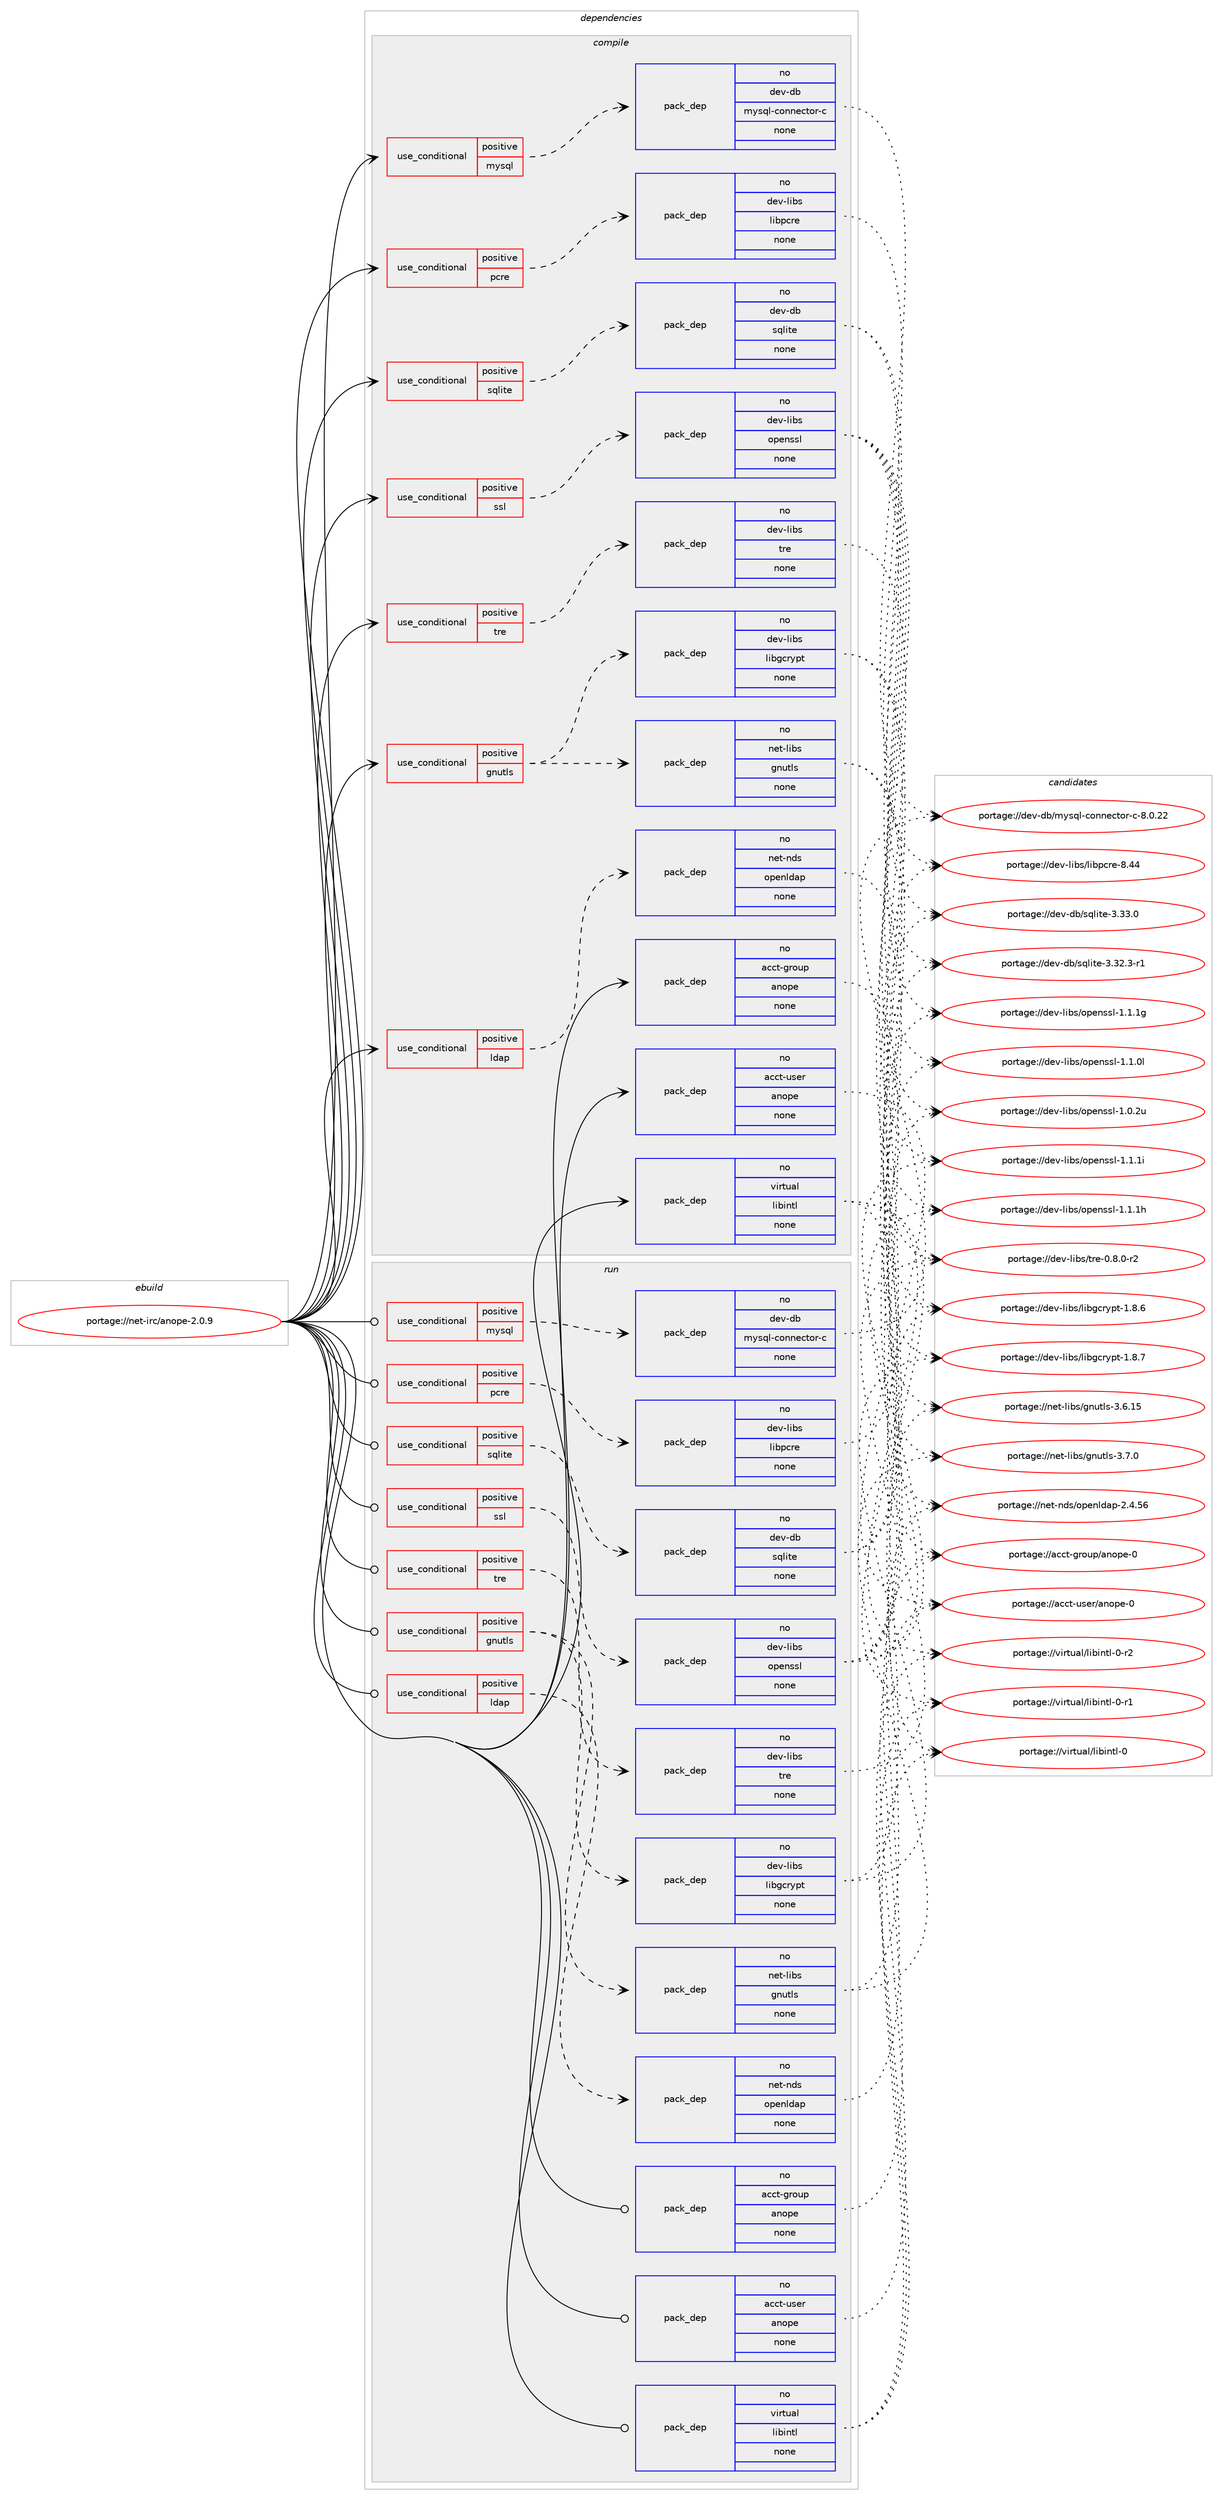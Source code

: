 digraph prolog {

# *************
# Graph options
# *************

newrank=true;
concentrate=true;
compound=true;
graph [rankdir=LR,fontname=Helvetica,fontsize=10,ranksep=1.5];#, ranksep=2.5, nodesep=0.2];
edge  [arrowhead=vee];
node  [fontname=Helvetica,fontsize=10];

# **********
# The ebuild
# **********

subgraph cluster_leftcol {
color=gray;
rank=same;
label=<<i>ebuild</i>>;
id [label="portage://net-irc/anope-2.0.9", color=red, width=4, href="../net-irc/anope-2.0.9.svg"];
}

# ****************
# The dependencies
# ****************

subgraph cluster_midcol {
color=gray;
label=<<i>dependencies</i>>;
subgraph cluster_compile {
fillcolor="#eeeeee";
style=filled;
label=<<i>compile</i>>;
subgraph cond3586 {
dependency12652 [label=<<TABLE BORDER="0" CELLBORDER="1" CELLSPACING="0" CELLPADDING="4"><TR><TD ROWSPAN="3" CELLPADDING="10">use_conditional</TD></TR><TR><TD>positive</TD></TR><TR><TD>gnutls</TD></TR></TABLE>>, shape=none, color=red];
subgraph pack8938 {
dependency12653 [label=<<TABLE BORDER="0" CELLBORDER="1" CELLSPACING="0" CELLPADDING="4" WIDTH="220"><TR><TD ROWSPAN="6" CELLPADDING="30">pack_dep</TD></TR><TR><TD WIDTH="110">no</TD></TR><TR><TD>net-libs</TD></TR><TR><TD>gnutls</TD></TR><TR><TD>none</TD></TR><TR><TD></TD></TR></TABLE>>, shape=none, color=blue];
}
dependency12652:e -> dependency12653:w [weight=20,style="dashed",arrowhead="vee"];
subgraph pack8939 {
dependency12654 [label=<<TABLE BORDER="0" CELLBORDER="1" CELLSPACING="0" CELLPADDING="4" WIDTH="220"><TR><TD ROWSPAN="6" CELLPADDING="30">pack_dep</TD></TR><TR><TD WIDTH="110">no</TD></TR><TR><TD>dev-libs</TD></TR><TR><TD>libgcrypt</TD></TR><TR><TD>none</TD></TR><TR><TD></TD></TR></TABLE>>, shape=none, color=blue];
}
dependency12652:e -> dependency12654:w [weight=20,style="dashed",arrowhead="vee"];
}
id:e -> dependency12652:w [weight=20,style="solid",arrowhead="vee"];
subgraph cond3587 {
dependency12655 [label=<<TABLE BORDER="0" CELLBORDER="1" CELLSPACING="0" CELLPADDING="4"><TR><TD ROWSPAN="3" CELLPADDING="10">use_conditional</TD></TR><TR><TD>positive</TD></TR><TR><TD>ldap</TD></TR></TABLE>>, shape=none, color=red];
subgraph pack8940 {
dependency12656 [label=<<TABLE BORDER="0" CELLBORDER="1" CELLSPACING="0" CELLPADDING="4" WIDTH="220"><TR><TD ROWSPAN="6" CELLPADDING="30">pack_dep</TD></TR><TR><TD WIDTH="110">no</TD></TR><TR><TD>net-nds</TD></TR><TR><TD>openldap</TD></TR><TR><TD>none</TD></TR><TR><TD></TD></TR></TABLE>>, shape=none, color=blue];
}
dependency12655:e -> dependency12656:w [weight=20,style="dashed",arrowhead="vee"];
}
id:e -> dependency12655:w [weight=20,style="solid",arrowhead="vee"];
subgraph cond3588 {
dependency12657 [label=<<TABLE BORDER="0" CELLBORDER="1" CELLSPACING="0" CELLPADDING="4"><TR><TD ROWSPAN="3" CELLPADDING="10">use_conditional</TD></TR><TR><TD>positive</TD></TR><TR><TD>mysql</TD></TR></TABLE>>, shape=none, color=red];
subgraph pack8941 {
dependency12658 [label=<<TABLE BORDER="0" CELLBORDER="1" CELLSPACING="0" CELLPADDING="4" WIDTH="220"><TR><TD ROWSPAN="6" CELLPADDING="30">pack_dep</TD></TR><TR><TD WIDTH="110">no</TD></TR><TR><TD>dev-db</TD></TR><TR><TD>mysql-connector-c</TD></TR><TR><TD>none</TD></TR><TR><TD></TD></TR></TABLE>>, shape=none, color=blue];
}
dependency12657:e -> dependency12658:w [weight=20,style="dashed",arrowhead="vee"];
}
id:e -> dependency12657:w [weight=20,style="solid",arrowhead="vee"];
subgraph cond3589 {
dependency12659 [label=<<TABLE BORDER="0" CELLBORDER="1" CELLSPACING="0" CELLPADDING="4"><TR><TD ROWSPAN="3" CELLPADDING="10">use_conditional</TD></TR><TR><TD>positive</TD></TR><TR><TD>pcre</TD></TR></TABLE>>, shape=none, color=red];
subgraph pack8942 {
dependency12660 [label=<<TABLE BORDER="0" CELLBORDER="1" CELLSPACING="0" CELLPADDING="4" WIDTH="220"><TR><TD ROWSPAN="6" CELLPADDING="30">pack_dep</TD></TR><TR><TD WIDTH="110">no</TD></TR><TR><TD>dev-libs</TD></TR><TR><TD>libpcre</TD></TR><TR><TD>none</TD></TR><TR><TD></TD></TR></TABLE>>, shape=none, color=blue];
}
dependency12659:e -> dependency12660:w [weight=20,style="dashed",arrowhead="vee"];
}
id:e -> dependency12659:w [weight=20,style="solid",arrowhead="vee"];
subgraph cond3590 {
dependency12661 [label=<<TABLE BORDER="0" CELLBORDER="1" CELLSPACING="0" CELLPADDING="4"><TR><TD ROWSPAN="3" CELLPADDING="10">use_conditional</TD></TR><TR><TD>positive</TD></TR><TR><TD>sqlite</TD></TR></TABLE>>, shape=none, color=red];
subgraph pack8943 {
dependency12662 [label=<<TABLE BORDER="0" CELLBORDER="1" CELLSPACING="0" CELLPADDING="4" WIDTH="220"><TR><TD ROWSPAN="6" CELLPADDING="30">pack_dep</TD></TR><TR><TD WIDTH="110">no</TD></TR><TR><TD>dev-db</TD></TR><TR><TD>sqlite</TD></TR><TR><TD>none</TD></TR><TR><TD></TD></TR></TABLE>>, shape=none, color=blue];
}
dependency12661:e -> dependency12662:w [weight=20,style="dashed",arrowhead="vee"];
}
id:e -> dependency12661:w [weight=20,style="solid",arrowhead="vee"];
subgraph cond3591 {
dependency12663 [label=<<TABLE BORDER="0" CELLBORDER="1" CELLSPACING="0" CELLPADDING="4"><TR><TD ROWSPAN="3" CELLPADDING="10">use_conditional</TD></TR><TR><TD>positive</TD></TR><TR><TD>ssl</TD></TR></TABLE>>, shape=none, color=red];
subgraph pack8944 {
dependency12664 [label=<<TABLE BORDER="0" CELLBORDER="1" CELLSPACING="0" CELLPADDING="4" WIDTH="220"><TR><TD ROWSPAN="6" CELLPADDING="30">pack_dep</TD></TR><TR><TD WIDTH="110">no</TD></TR><TR><TD>dev-libs</TD></TR><TR><TD>openssl</TD></TR><TR><TD>none</TD></TR><TR><TD></TD></TR></TABLE>>, shape=none, color=blue];
}
dependency12663:e -> dependency12664:w [weight=20,style="dashed",arrowhead="vee"];
}
id:e -> dependency12663:w [weight=20,style="solid",arrowhead="vee"];
subgraph cond3592 {
dependency12665 [label=<<TABLE BORDER="0" CELLBORDER="1" CELLSPACING="0" CELLPADDING="4"><TR><TD ROWSPAN="3" CELLPADDING="10">use_conditional</TD></TR><TR><TD>positive</TD></TR><TR><TD>tre</TD></TR></TABLE>>, shape=none, color=red];
subgraph pack8945 {
dependency12666 [label=<<TABLE BORDER="0" CELLBORDER="1" CELLSPACING="0" CELLPADDING="4" WIDTH="220"><TR><TD ROWSPAN="6" CELLPADDING="30">pack_dep</TD></TR><TR><TD WIDTH="110">no</TD></TR><TR><TD>dev-libs</TD></TR><TR><TD>tre</TD></TR><TR><TD>none</TD></TR><TR><TD></TD></TR></TABLE>>, shape=none, color=blue];
}
dependency12665:e -> dependency12666:w [weight=20,style="dashed",arrowhead="vee"];
}
id:e -> dependency12665:w [weight=20,style="solid",arrowhead="vee"];
subgraph pack8946 {
dependency12667 [label=<<TABLE BORDER="0" CELLBORDER="1" CELLSPACING="0" CELLPADDING="4" WIDTH="220"><TR><TD ROWSPAN="6" CELLPADDING="30">pack_dep</TD></TR><TR><TD WIDTH="110">no</TD></TR><TR><TD>acct-group</TD></TR><TR><TD>anope</TD></TR><TR><TD>none</TD></TR><TR><TD></TD></TR></TABLE>>, shape=none, color=blue];
}
id:e -> dependency12667:w [weight=20,style="solid",arrowhead="vee"];
subgraph pack8947 {
dependency12668 [label=<<TABLE BORDER="0" CELLBORDER="1" CELLSPACING="0" CELLPADDING="4" WIDTH="220"><TR><TD ROWSPAN="6" CELLPADDING="30">pack_dep</TD></TR><TR><TD WIDTH="110">no</TD></TR><TR><TD>acct-user</TD></TR><TR><TD>anope</TD></TR><TR><TD>none</TD></TR><TR><TD></TD></TR></TABLE>>, shape=none, color=blue];
}
id:e -> dependency12668:w [weight=20,style="solid",arrowhead="vee"];
subgraph pack8948 {
dependency12669 [label=<<TABLE BORDER="0" CELLBORDER="1" CELLSPACING="0" CELLPADDING="4" WIDTH="220"><TR><TD ROWSPAN="6" CELLPADDING="30">pack_dep</TD></TR><TR><TD WIDTH="110">no</TD></TR><TR><TD>virtual</TD></TR><TR><TD>libintl</TD></TR><TR><TD>none</TD></TR><TR><TD></TD></TR></TABLE>>, shape=none, color=blue];
}
id:e -> dependency12669:w [weight=20,style="solid",arrowhead="vee"];
}
subgraph cluster_compileandrun {
fillcolor="#eeeeee";
style=filled;
label=<<i>compile and run</i>>;
}
subgraph cluster_run {
fillcolor="#eeeeee";
style=filled;
label=<<i>run</i>>;
subgraph cond3593 {
dependency12670 [label=<<TABLE BORDER="0" CELLBORDER="1" CELLSPACING="0" CELLPADDING="4"><TR><TD ROWSPAN="3" CELLPADDING="10">use_conditional</TD></TR><TR><TD>positive</TD></TR><TR><TD>gnutls</TD></TR></TABLE>>, shape=none, color=red];
subgraph pack8949 {
dependency12671 [label=<<TABLE BORDER="0" CELLBORDER="1" CELLSPACING="0" CELLPADDING="4" WIDTH="220"><TR><TD ROWSPAN="6" CELLPADDING="30">pack_dep</TD></TR><TR><TD WIDTH="110">no</TD></TR><TR><TD>net-libs</TD></TR><TR><TD>gnutls</TD></TR><TR><TD>none</TD></TR><TR><TD></TD></TR></TABLE>>, shape=none, color=blue];
}
dependency12670:e -> dependency12671:w [weight=20,style="dashed",arrowhead="vee"];
subgraph pack8950 {
dependency12672 [label=<<TABLE BORDER="0" CELLBORDER="1" CELLSPACING="0" CELLPADDING="4" WIDTH="220"><TR><TD ROWSPAN="6" CELLPADDING="30">pack_dep</TD></TR><TR><TD WIDTH="110">no</TD></TR><TR><TD>dev-libs</TD></TR><TR><TD>libgcrypt</TD></TR><TR><TD>none</TD></TR><TR><TD></TD></TR></TABLE>>, shape=none, color=blue];
}
dependency12670:e -> dependency12672:w [weight=20,style="dashed",arrowhead="vee"];
}
id:e -> dependency12670:w [weight=20,style="solid",arrowhead="odot"];
subgraph cond3594 {
dependency12673 [label=<<TABLE BORDER="0" CELLBORDER="1" CELLSPACING="0" CELLPADDING="4"><TR><TD ROWSPAN="3" CELLPADDING="10">use_conditional</TD></TR><TR><TD>positive</TD></TR><TR><TD>ldap</TD></TR></TABLE>>, shape=none, color=red];
subgraph pack8951 {
dependency12674 [label=<<TABLE BORDER="0" CELLBORDER="1" CELLSPACING="0" CELLPADDING="4" WIDTH="220"><TR><TD ROWSPAN="6" CELLPADDING="30">pack_dep</TD></TR><TR><TD WIDTH="110">no</TD></TR><TR><TD>net-nds</TD></TR><TR><TD>openldap</TD></TR><TR><TD>none</TD></TR><TR><TD></TD></TR></TABLE>>, shape=none, color=blue];
}
dependency12673:e -> dependency12674:w [weight=20,style="dashed",arrowhead="vee"];
}
id:e -> dependency12673:w [weight=20,style="solid",arrowhead="odot"];
subgraph cond3595 {
dependency12675 [label=<<TABLE BORDER="0" CELLBORDER="1" CELLSPACING="0" CELLPADDING="4"><TR><TD ROWSPAN="3" CELLPADDING="10">use_conditional</TD></TR><TR><TD>positive</TD></TR><TR><TD>mysql</TD></TR></TABLE>>, shape=none, color=red];
subgraph pack8952 {
dependency12676 [label=<<TABLE BORDER="0" CELLBORDER="1" CELLSPACING="0" CELLPADDING="4" WIDTH="220"><TR><TD ROWSPAN="6" CELLPADDING="30">pack_dep</TD></TR><TR><TD WIDTH="110">no</TD></TR><TR><TD>dev-db</TD></TR><TR><TD>mysql-connector-c</TD></TR><TR><TD>none</TD></TR><TR><TD></TD></TR></TABLE>>, shape=none, color=blue];
}
dependency12675:e -> dependency12676:w [weight=20,style="dashed",arrowhead="vee"];
}
id:e -> dependency12675:w [weight=20,style="solid",arrowhead="odot"];
subgraph cond3596 {
dependency12677 [label=<<TABLE BORDER="0" CELLBORDER="1" CELLSPACING="0" CELLPADDING="4"><TR><TD ROWSPAN="3" CELLPADDING="10">use_conditional</TD></TR><TR><TD>positive</TD></TR><TR><TD>pcre</TD></TR></TABLE>>, shape=none, color=red];
subgraph pack8953 {
dependency12678 [label=<<TABLE BORDER="0" CELLBORDER="1" CELLSPACING="0" CELLPADDING="4" WIDTH="220"><TR><TD ROWSPAN="6" CELLPADDING="30">pack_dep</TD></TR><TR><TD WIDTH="110">no</TD></TR><TR><TD>dev-libs</TD></TR><TR><TD>libpcre</TD></TR><TR><TD>none</TD></TR><TR><TD></TD></TR></TABLE>>, shape=none, color=blue];
}
dependency12677:e -> dependency12678:w [weight=20,style="dashed",arrowhead="vee"];
}
id:e -> dependency12677:w [weight=20,style="solid",arrowhead="odot"];
subgraph cond3597 {
dependency12679 [label=<<TABLE BORDER="0" CELLBORDER="1" CELLSPACING="0" CELLPADDING="4"><TR><TD ROWSPAN="3" CELLPADDING="10">use_conditional</TD></TR><TR><TD>positive</TD></TR><TR><TD>sqlite</TD></TR></TABLE>>, shape=none, color=red];
subgraph pack8954 {
dependency12680 [label=<<TABLE BORDER="0" CELLBORDER="1" CELLSPACING="0" CELLPADDING="4" WIDTH="220"><TR><TD ROWSPAN="6" CELLPADDING="30">pack_dep</TD></TR><TR><TD WIDTH="110">no</TD></TR><TR><TD>dev-db</TD></TR><TR><TD>sqlite</TD></TR><TR><TD>none</TD></TR><TR><TD></TD></TR></TABLE>>, shape=none, color=blue];
}
dependency12679:e -> dependency12680:w [weight=20,style="dashed",arrowhead="vee"];
}
id:e -> dependency12679:w [weight=20,style="solid",arrowhead="odot"];
subgraph cond3598 {
dependency12681 [label=<<TABLE BORDER="0" CELLBORDER="1" CELLSPACING="0" CELLPADDING="4"><TR><TD ROWSPAN="3" CELLPADDING="10">use_conditional</TD></TR><TR><TD>positive</TD></TR><TR><TD>ssl</TD></TR></TABLE>>, shape=none, color=red];
subgraph pack8955 {
dependency12682 [label=<<TABLE BORDER="0" CELLBORDER="1" CELLSPACING="0" CELLPADDING="4" WIDTH="220"><TR><TD ROWSPAN="6" CELLPADDING="30">pack_dep</TD></TR><TR><TD WIDTH="110">no</TD></TR><TR><TD>dev-libs</TD></TR><TR><TD>openssl</TD></TR><TR><TD>none</TD></TR><TR><TD></TD></TR></TABLE>>, shape=none, color=blue];
}
dependency12681:e -> dependency12682:w [weight=20,style="dashed",arrowhead="vee"];
}
id:e -> dependency12681:w [weight=20,style="solid",arrowhead="odot"];
subgraph cond3599 {
dependency12683 [label=<<TABLE BORDER="0" CELLBORDER="1" CELLSPACING="0" CELLPADDING="4"><TR><TD ROWSPAN="3" CELLPADDING="10">use_conditional</TD></TR><TR><TD>positive</TD></TR><TR><TD>tre</TD></TR></TABLE>>, shape=none, color=red];
subgraph pack8956 {
dependency12684 [label=<<TABLE BORDER="0" CELLBORDER="1" CELLSPACING="0" CELLPADDING="4" WIDTH="220"><TR><TD ROWSPAN="6" CELLPADDING="30">pack_dep</TD></TR><TR><TD WIDTH="110">no</TD></TR><TR><TD>dev-libs</TD></TR><TR><TD>tre</TD></TR><TR><TD>none</TD></TR><TR><TD></TD></TR></TABLE>>, shape=none, color=blue];
}
dependency12683:e -> dependency12684:w [weight=20,style="dashed",arrowhead="vee"];
}
id:e -> dependency12683:w [weight=20,style="solid",arrowhead="odot"];
subgraph pack8957 {
dependency12685 [label=<<TABLE BORDER="0" CELLBORDER="1" CELLSPACING="0" CELLPADDING="4" WIDTH="220"><TR><TD ROWSPAN="6" CELLPADDING="30">pack_dep</TD></TR><TR><TD WIDTH="110">no</TD></TR><TR><TD>acct-group</TD></TR><TR><TD>anope</TD></TR><TR><TD>none</TD></TR><TR><TD></TD></TR></TABLE>>, shape=none, color=blue];
}
id:e -> dependency12685:w [weight=20,style="solid",arrowhead="odot"];
subgraph pack8958 {
dependency12686 [label=<<TABLE BORDER="0" CELLBORDER="1" CELLSPACING="0" CELLPADDING="4" WIDTH="220"><TR><TD ROWSPAN="6" CELLPADDING="30">pack_dep</TD></TR><TR><TD WIDTH="110">no</TD></TR><TR><TD>acct-user</TD></TR><TR><TD>anope</TD></TR><TR><TD>none</TD></TR><TR><TD></TD></TR></TABLE>>, shape=none, color=blue];
}
id:e -> dependency12686:w [weight=20,style="solid",arrowhead="odot"];
subgraph pack8959 {
dependency12687 [label=<<TABLE BORDER="0" CELLBORDER="1" CELLSPACING="0" CELLPADDING="4" WIDTH="220"><TR><TD ROWSPAN="6" CELLPADDING="30">pack_dep</TD></TR><TR><TD WIDTH="110">no</TD></TR><TR><TD>virtual</TD></TR><TR><TD>libintl</TD></TR><TR><TD>none</TD></TR><TR><TD></TD></TR></TABLE>>, shape=none, color=blue];
}
id:e -> dependency12687:w [weight=20,style="solid",arrowhead="odot"];
}
}

# **************
# The candidates
# **************

subgraph cluster_choices {
rank=same;
color=gray;
label=<<i>candidates</i>>;

subgraph choice8938 {
color=black;
nodesep=1;
choice110101116451081059811547103110117116108115455146554648 [label="portage://net-libs/gnutls-3.7.0", color=red, width=4,href="../net-libs/gnutls-3.7.0.svg"];
choice11010111645108105981154710311011711610811545514654464953 [label="portage://net-libs/gnutls-3.6.15", color=red, width=4,href="../net-libs/gnutls-3.6.15.svg"];
dependency12653:e -> choice110101116451081059811547103110117116108115455146554648:w [style=dotted,weight="100"];
dependency12653:e -> choice11010111645108105981154710311011711610811545514654464953:w [style=dotted,weight="100"];
}
subgraph choice8939 {
color=black;
nodesep=1;
choice1001011184510810598115471081059810399114121112116454946564655 [label="portage://dev-libs/libgcrypt-1.8.7", color=red, width=4,href="../dev-libs/libgcrypt-1.8.7.svg"];
choice1001011184510810598115471081059810399114121112116454946564654 [label="portage://dev-libs/libgcrypt-1.8.6", color=red, width=4,href="../dev-libs/libgcrypt-1.8.6.svg"];
dependency12654:e -> choice1001011184510810598115471081059810399114121112116454946564655:w [style=dotted,weight="100"];
dependency12654:e -> choice1001011184510810598115471081059810399114121112116454946564654:w [style=dotted,weight="100"];
}
subgraph choice8940 {
color=black;
nodesep=1;
choice11010111645110100115471111121011101081009711245504652465354 [label="portage://net-nds/openldap-2.4.56", color=red, width=4,href="../net-nds/openldap-2.4.56.svg"];
dependency12656:e -> choice11010111645110100115471111121011101081009711245504652465354:w [style=dotted,weight="100"];
}
subgraph choice8941 {
color=black;
nodesep=1;
choice100101118451009847109121115113108459911111011010199116111114459945564648465050 [label="portage://dev-db/mysql-connector-c-8.0.22", color=red, width=4,href="../dev-db/mysql-connector-c-8.0.22.svg"];
dependency12658:e -> choice100101118451009847109121115113108459911111011010199116111114459945564648465050:w [style=dotted,weight="100"];
}
subgraph choice8942 {
color=black;
nodesep=1;
choice10010111845108105981154710810598112991141014556465252 [label="portage://dev-libs/libpcre-8.44", color=red, width=4,href="../dev-libs/libpcre-8.44.svg"];
dependency12660:e -> choice10010111845108105981154710810598112991141014556465252:w [style=dotted,weight="100"];
}
subgraph choice8943 {
color=black;
nodesep=1;
choice10010111845100984711511310810511610145514651514648 [label="portage://dev-db/sqlite-3.33.0", color=red, width=4,href="../dev-db/sqlite-3.33.0.svg"];
choice100101118451009847115113108105116101455146515046514511449 [label="portage://dev-db/sqlite-3.32.3-r1", color=red, width=4,href="../dev-db/sqlite-3.32.3-r1.svg"];
dependency12662:e -> choice10010111845100984711511310810511610145514651514648:w [style=dotted,weight="100"];
dependency12662:e -> choice100101118451009847115113108105116101455146515046514511449:w [style=dotted,weight="100"];
}
subgraph choice8944 {
color=black;
nodesep=1;
choice100101118451081059811547111112101110115115108454946494649105 [label="portage://dev-libs/openssl-1.1.1i", color=red, width=4,href="../dev-libs/openssl-1.1.1i.svg"];
choice100101118451081059811547111112101110115115108454946494649104 [label="portage://dev-libs/openssl-1.1.1h", color=red, width=4,href="../dev-libs/openssl-1.1.1h.svg"];
choice100101118451081059811547111112101110115115108454946494649103 [label="portage://dev-libs/openssl-1.1.1g", color=red, width=4,href="../dev-libs/openssl-1.1.1g.svg"];
choice100101118451081059811547111112101110115115108454946494648108 [label="portage://dev-libs/openssl-1.1.0l", color=red, width=4,href="../dev-libs/openssl-1.1.0l.svg"];
choice100101118451081059811547111112101110115115108454946484650117 [label="portage://dev-libs/openssl-1.0.2u", color=red, width=4,href="../dev-libs/openssl-1.0.2u.svg"];
dependency12664:e -> choice100101118451081059811547111112101110115115108454946494649105:w [style=dotted,weight="100"];
dependency12664:e -> choice100101118451081059811547111112101110115115108454946494649104:w [style=dotted,weight="100"];
dependency12664:e -> choice100101118451081059811547111112101110115115108454946494649103:w [style=dotted,weight="100"];
dependency12664:e -> choice100101118451081059811547111112101110115115108454946494648108:w [style=dotted,weight="100"];
dependency12664:e -> choice100101118451081059811547111112101110115115108454946484650117:w [style=dotted,weight="100"];
}
subgraph choice8945 {
color=black;
nodesep=1;
choice1001011184510810598115471161141014548465646484511450 [label="portage://dev-libs/tre-0.8.0-r2", color=red, width=4,href="../dev-libs/tre-0.8.0-r2.svg"];
dependency12666:e -> choice1001011184510810598115471161141014548465646484511450:w [style=dotted,weight="100"];
}
subgraph choice8946 {
color=black;
nodesep=1;
choice9799991164510311411111711247971101111121014548 [label="portage://acct-group/anope-0", color=red, width=4,href="../acct-group/anope-0.svg"];
dependency12667:e -> choice9799991164510311411111711247971101111121014548:w [style=dotted,weight="100"];
}
subgraph choice8947 {
color=black;
nodesep=1;
choice9799991164511711510111447971101111121014548 [label="portage://acct-user/anope-0", color=red, width=4,href="../acct-user/anope-0.svg"];
dependency12668:e -> choice9799991164511711510111447971101111121014548:w [style=dotted,weight="100"];
}
subgraph choice8948 {
color=black;
nodesep=1;
choice11810511411611797108471081059810511011610845484511450 [label="portage://virtual/libintl-0-r2", color=red, width=4,href="../virtual/libintl-0-r2.svg"];
choice11810511411611797108471081059810511011610845484511449 [label="portage://virtual/libintl-0-r1", color=red, width=4,href="../virtual/libintl-0-r1.svg"];
choice1181051141161179710847108105981051101161084548 [label="portage://virtual/libintl-0", color=red, width=4,href="../virtual/libintl-0.svg"];
dependency12669:e -> choice11810511411611797108471081059810511011610845484511450:w [style=dotted,weight="100"];
dependency12669:e -> choice11810511411611797108471081059810511011610845484511449:w [style=dotted,weight="100"];
dependency12669:e -> choice1181051141161179710847108105981051101161084548:w [style=dotted,weight="100"];
}
subgraph choice8949 {
color=black;
nodesep=1;
choice110101116451081059811547103110117116108115455146554648 [label="portage://net-libs/gnutls-3.7.0", color=red, width=4,href="../net-libs/gnutls-3.7.0.svg"];
choice11010111645108105981154710311011711610811545514654464953 [label="portage://net-libs/gnutls-3.6.15", color=red, width=4,href="../net-libs/gnutls-3.6.15.svg"];
dependency12671:e -> choice110101116451081059811547103110117116108115455146554648:w [style=dotted,weight="100"];
dependency12671:e -> choice11010111645108105981154710311011711610811545514654464953:w [style=dotted,weight="100"];
}
subgraph choice8950 {
color=black;
nodesep=1;
choice1001011184510810598115471081059810399114121112116454946564655 [label="portage://dev-libs/libgcrypt-1.8.7", color=red, width=4,href="../dev-libs/libgcrypt-1.8.7.svg"];
choice1001011184510810598115471081059810399114121112116454946564654 [label="portage://dev-libs/libgcrypt-1.8.6", color=red, width=4,href="../dev-libs/libgcrypt-1.8.6.svg"];
dependency12672:e -> choice1001011184510810598115471081059810399114121112116454946564655:w [style=dotted,weight="100"];
dependency12672:e -> choice1001011184510810598115471081059810399114121112116454946564654:w [style=dotted,weight="100"];
}
subgraph choice8951 {
color=black;
nodesep=1;
choice11010111645110100115471111121011101081009711245504652465354 [label="portage://net-nds/openldap-2.4.56", color=red, width=4,href="../net-nds/openldap-2.4.56.svg"];
dependency12674:e -> choice11010111645110100115471111121011101081009711245504652465354:w [style=dotted,weight="100"];
}
subgraph choice8952 {
color=black;
nodesep=1;
choice100101118451009847109121115113108459911111011010199116111114459945564648465050 [label="portage://dev-db/mysql-connector-c-8.0.22", color=red, width=4,href="../dev-db/mysql-connector-c-8.0.22.svg"];
dependency12676:e -> choice100101118451009847109121115113108459911111011010199116111114459945564648465050:w [style=dotted,weight="100"];
}
subgraph choice8953 {
color=black;
nodesep=1;
choice10010111845108105981154710810598112991141014556465252 [label="portage://dev-libs/libpcre-8.44", color=red, width=4,href="../dev-libs/libpcre-8.44.svg"];
dependency12678:e -> choice10010111845108105981154710810598112991141014556465252:w [style=dotted,weight="100"];
}
subgraph choice8954 {
color=black;
nodesep=1;
choice10010111845100984711511310810511610145514651514648 [label="portage://dev-db/sqlite-3.33.0", color=red, width=4,href="../dev-db/sqlite-3.33.0.svg"];
choice100101118451009847115113108105116101455146515046514511449 [label="portage://dev-db/sqlite-3.32.3-r1", color=red, width=4,href="../dev-db/sqlite-3.32.3-r1.svg"];
dependency12680:e -> choice10010111845100984711511310810511610145514651514648:w [style=dotted,weight="100"];
dependency12680:e -> choice100101118451009847115113108105116101455146515046514511449:w [style=dotted,weight="100"];
}
subgraph choice8955 {
color=black;
nodesep=1;
choice100101118451081059811547111112101110115115108454946494649105 [label="portage://dev-libs/openssl-1.1.1i", color=red, width=4,href="../dev-libs/openssl-1.1.1i.svg"];
choice100101118451081059811547111112101110115115108454946494649104 [label="portage://dev-libs/openssl-1.1.1h", color=red, width=4,href="../dev-libs/openssl-1.1.1h.svg"];
choice100101118451081059811547111112101110115115108454946494649103 [label="portage://dev-libs/openssl-1.1.1g", color=red, width=4,href="../dev-libs/openssl-1.1.1g.svg"];
choice100101118451081059811547111112101110115115108454946494648108 [label="portage://dev-libs/openssl-1.1.0l", color=red, width=4,href="../dev-libs/openssl-1.1.0l.svg"];
choice100101118451081059811547111112101110115115108454946484650117 [label="portage://dev-libs/openssl-1.0.2u", color=red, width=4,href="../dev-libs/openssl-1.0.2u.svg"];
dependency12682:e -> choice100101118451081059811547111112101110115115108454946494649105:w [style=dotted,weight="100"];
dependency12682:e -> choice100101118451081059811547111112101110115115108454946494649104:w [style=dotted,weight="100"];
dependency12682:e -> choice100101118451081059811547111112101110115115108454946494649103:w [style=dotted,weight="100"];
dependency12682:e -> choice100101118451081059811547111112101110115115108454946494648108:w [style=dotted,weight="100"];
dependency12682:e -> choice100101118451081059811547111112101110115115108454946484650117:w [style=dotted,weight="100"];
}
subgraph choice8956 {
color=black;
nodesep=1;
choice1001011184510810598115471161141014548465646484511450 [label="portage://dev-libs/tre-0.8.0-r2", color=red, width=4,href="../dev-libs/tre-0.8.0-r2.svg"];
dependency12684:e -> choice1001011184510810598115471161141014548465646484511450:w [style=dotted,weight="100"];
}
subgraph choice8957 {
color=black;
nodesep=1;
choice9799991164510311411111711247971101111121014548 [label="portage://acct-group/anope-0", color=red, width=4,href="../acct-group/anope-0.svg"];
dependency12685:e -> choice9799991164510311411111711247971101111121014548:w [style=dotted,weight="100"];
}
subgraph choice8958 {
color=black;
nodesep=1;
choice9799991164511711510111447971101111121014548 [label="portage://acct-user/anope-0", color=red, width=4,href="../acct-user/anope-0.svg"];
dependency12686:e -> choice9799991164511711510111447971101111121014548:w [style=dotted,weight="100"];
}
subgraph choice8959 {
color=black;
nodesep=1;
choice11810511411611797108471081059810511011610845484511450 [label="portage://virtual/libintl-0-r2", color=red, width=4,href="../virtual/libintl-0-r2.svg"];
choice11810511411611797108471081059810511011610845484511449 [label="portage://virtual/libintl-0-r1", color=red, width=4,href="../virtual/libintl-0-r1.svg"];
choice1181051141161179710847108105981051101161084548 [label="portage://virtual/libintl-0", color=red, width=4,href="../virtual/libintl-0.svg"];
dependency12687:e -> choice11810511411611797108471081059810511011610845484511450:w [style=dotted,weight="100"];
dependency12687:e -> choice11810511411611797108471081059810511011610845484511449:w [style=dotted,weight="100"];
dependency12687:e -> choice1181051141161179710847108105981051101161084548:w [style=dotted,weight="100"];
}
}

}
